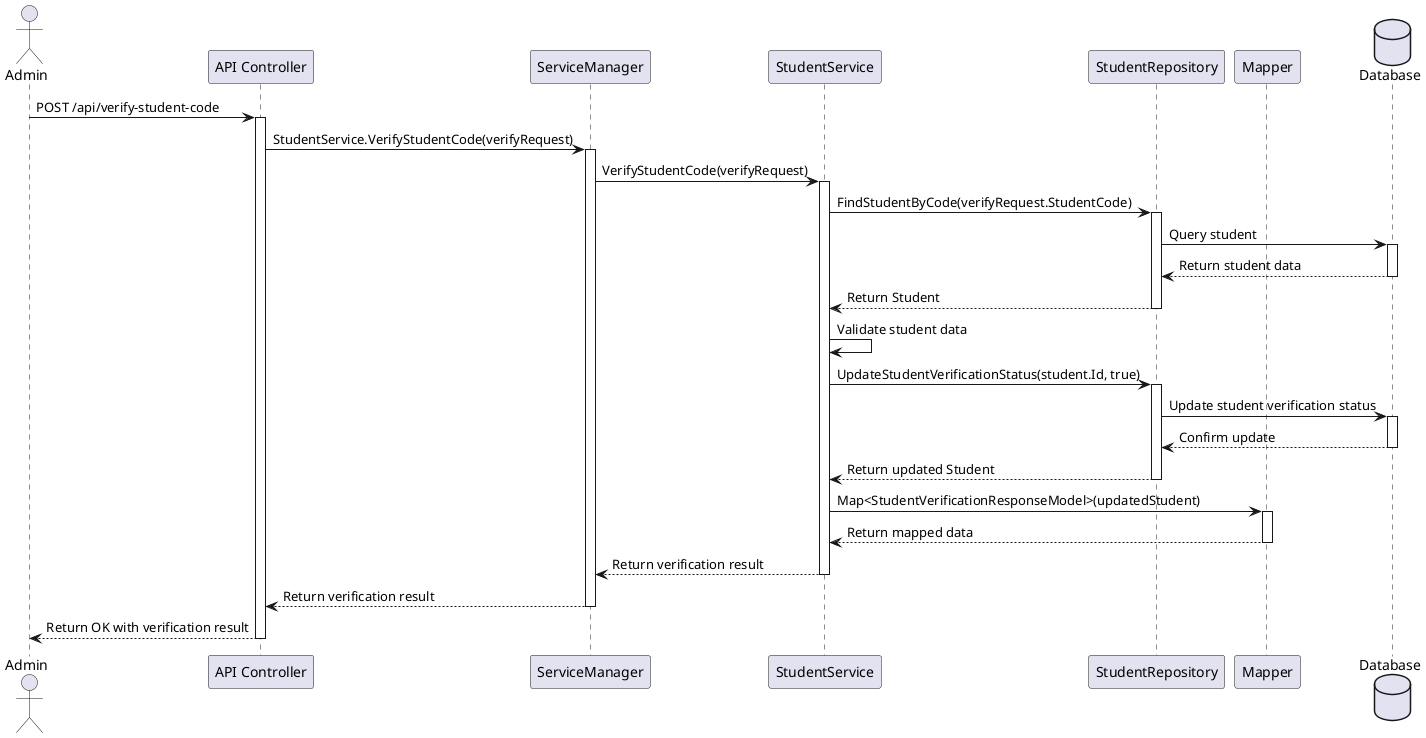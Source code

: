 @startuml
actor Admin
participant "API Controller" as Controller
participant "ServiceManager" as ServiceManager
participant "StudentService" as StudentService
participant "StudentRepository" as StudentRepository
participant "Mapper" as Mapper
database "Database" as DB

Admin -> Controller : POST /api/verify-student-code
activate Controller

Controller -> ServiceManager : StudentService.VerifyStudentCode(verifyRequest)
activate ServiceManager

ServiceManager -> StudentService : VerifyStudentCode(verifyRequest)
activate StudentService

StudentService -> StudentRepository : FindStudentByCode(verifyRequest.StudentCode)
activate StudentRepository

StudentRepository -> DB : Query student
activate DB
DB --> StudentRepository : Return student data
deactivate DB

StudentRepository --> StudentService : Return Student
deactivate StudentRepository

StudentService -> StudentService : Validate student data
StudentService -> StudentRepository : UpdateStudentVerificationStatus(student.Id, true)
activate StudentRepository

StudentRepository -> DB : Update student verification status
activate DB
DB --> StudentRepository : Confirm update
deactivate DB

StudentRepository --> StudentService : Return updated Student
deactivate StudentRepository

StudentService -> Mapper : Map<StudentVerificationResponseModel>(updatedStudent)
activate Mapper
Mapper --> StudentService : Return mapped data
deactivate Mapper

StudentService --> ServiceManager : Return verification result
deactivate StudentService

ServiceManager --> Controller : Return verification result
deactivate ServiceManager

Controller --> Admin : Return OK with verification result
deactivate Controller
@enduml